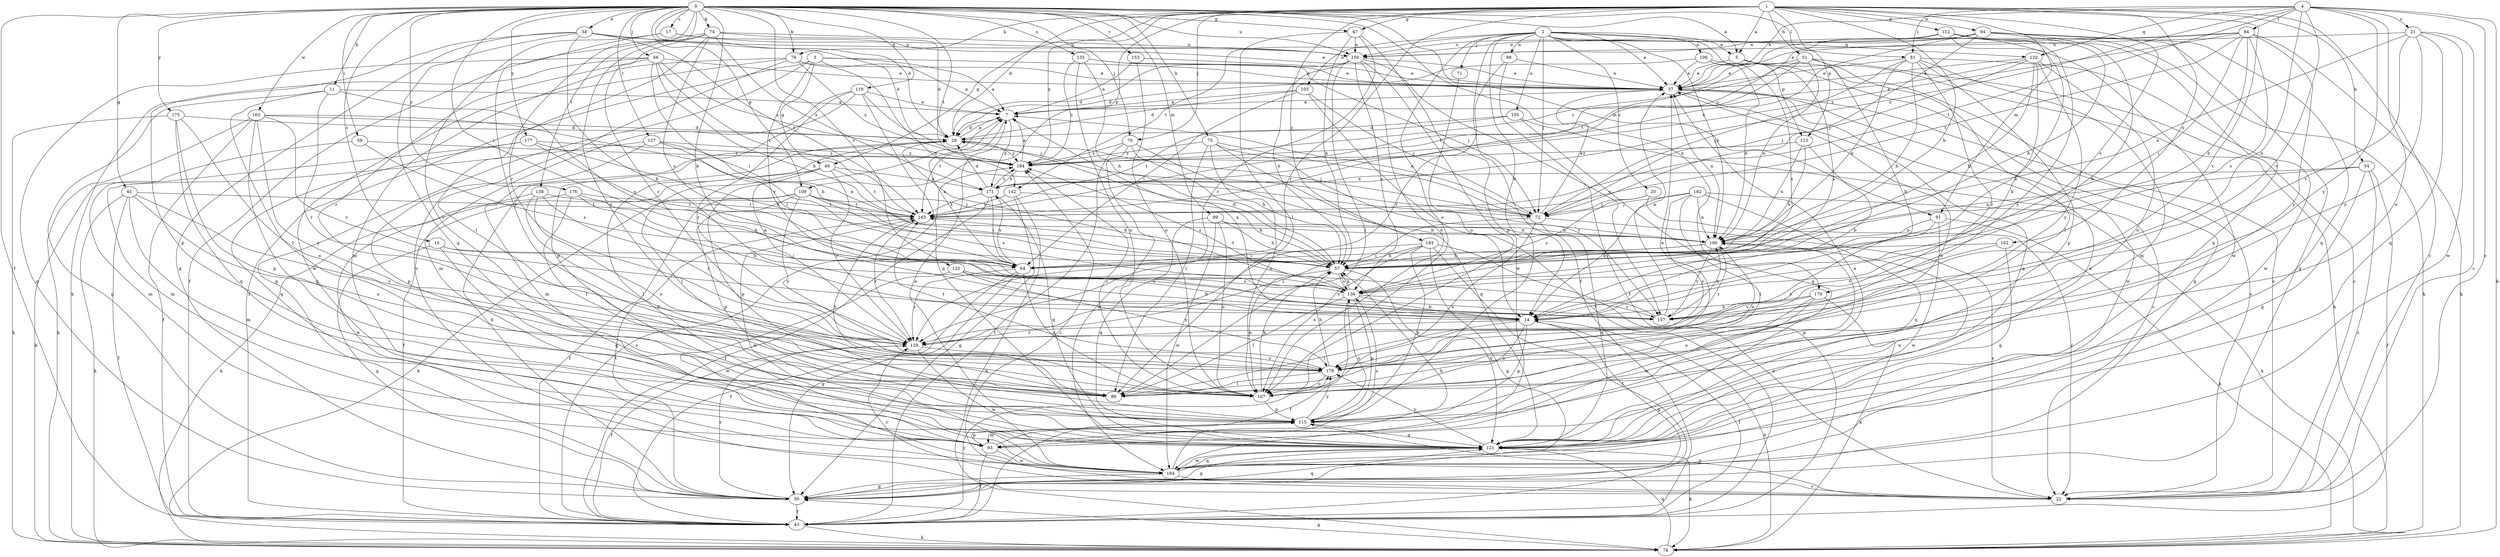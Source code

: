 strict digraph  {
0;
1;
2;
3;
4;
5;
7;
11;
14;
15;
17;
20;
21;
22;
29;
34;
37;
43;
45;
47;
49;
50;
51;
54;
57;
59;
64;
66;
70;
71;
72;
74;
75;
76;
78;
81;
84;
86;
89;
91;
93;
94;
98;
100;
102;
103;
105;
106;
107;
109;
112;
113;
115;
119;
120;
121;
125;
127;
129;
135;
136;
138;
142;
143;
150;
153;
157;
163;
164;
170;
171;
175;
176;
177;
178;
182;
183;
184;
0 -> 5  [label=a];
0 -> 11  [label=b];
0 -> 14  [label=b];
0 -> 15  [label=c];
0 -> 17  [label=c];
0 -> 29  [label=d];
0 -> 34  [label=e];
0 -> 43  [label=f];
0 -> 45  [label=g];
0 -> 47  [label=g];
0 -> 59  [label=i];
0 -> 64  [label=i];
0 -> 66  [label=j];
0 -> 70  [label=j];
0 -> 74  [label=k];
0 -> 75  [label=k];
0 -> 76  [label=k];
0 -> 81  [label=l];
0 -> 89  [label=m];
0 -> 91  [label=m];
0 -> 109  [label=p];
0 -> 119  [label=q];
0 -> 125  [label=r];
0 -> 127  [label=r];
0 -> 129  [label=r];
0 -> 135  [label=s];
0 -> 138  [label=t];
0 -> 142  [label=t];
0 -> 150  [label=u];
0 -> 153  [label=v];
0 -> 163  [label=w];
0 -> 170  [label=x];
0 -> 175  [label=y];
0 -> 176  [label=y];
0 -> 177  [label=y];
1 -> 5  [label=a];
1 -> 29  [label=d];
1 -> 47  [label=g];
1 -> 49  [label=g];
1 -> 51  [label=h];
1 -> 54  [label=h];
1 -> 57  [label=h];
1 -> 70  [label=j];
1 -> 76  [label=k];
1 -> 91  [label=m];
1 -> 94  [label=n];
1 -> 102  [label=o];
1 -> 109  [label=p];
1 -> 112  [label=p];
1 -> 113  [label=p];
1 -> 129  [label=r];
1 -> 136  [label=s];
1 -> 157  [label=v];
1 -> 183  [label=z];
1 -> 184  [label=z];
1 -> 22  [label=z];
2 -> 5  [label=a];
2 -> 14  [label=b];
2 -> 20  [label=c];
2 -> 37  [label=e];
2 -> 43  [label=f];
2 -> 71  [label=j];
2 -> 72  [label=j];
2 -> 98  [label=n];
2 -> 100  [label=n];
2 -> 103  [label=o];
2 -> 105  [label=o];
2 -> 106  [label=o];
2 -> 107  [label=o];
2 -> 113  [label=p];
2 -> 120  [label=q];
2 -> 142  [label=t];
2 -> 164  [label=w];
3 -> 7  [label=a];
3 -> 37  [label=e];
3 -> 43  [label=f];
3 -> 49  [label=g];
3 -> 50  [label=g];
3 -> 100  [label=n];
3 -> 157  [label=v];
4 -> 21  [label=c];
4 -> 22  [label=c];
4 -> 37  [label=e];
4 -> 78  [label=k];
4 -> 81  [label=l];
4 -> 84  [label=l];
4 -> 107  [label=o];
4 -> 120  [label=q];
4 -> 143  [label=t];
4 -> 157  [label=v];
4 -> 170  [label=x];
4 -> 171  [label=x];
4 -> 178  [label=y];
5 -> 37  [label=e];
5 -> 50  [label=g];
5 -> 78  [label=k];
5 -> 136  [label=s];
7 -> 29  [label=d];
7 -> 143  [label=t];
7 -> 171  [label=x];
11 -> 7  [label=a];
11 -> 50  [label=g];
11 -> 86  [label=l];
11 -> 129  [label=r];
11 -> 136  [label=s];
14 -> 7  [label=a];
14 -> 43  [label=f];
14 -> 50  [label=g];
14 -> 86  [label=l];
14 -> 107  [label=o];
14 -> 115  [label=p];
14 -> 129  [label=r];
15 -> 50  [label=g];
15 -> 64  [label=i];
15 -> 121  [label=q];
15 -> 157  [label=v];
17 -> 37  [label=e];
17 -> 86  [label=l];
17 -> 150  [label=u];
17 -> 178  [label=y];
20 -> 22  [label=c];
20 -> 72  [label=j];
20 -> 136  [label=s];
21 -> 22  [label=c];
21 -> 100  [label=n];
21 -> 121  [label=q];
21 -> 150  [label=u];
21 -> 157  [label=v];
21 -> 164  [label=w];
21 -> 178  [label=y];
22 -> 115  [label=p];
22 -> 129  [label=r];
22 -> 184  [label=z];
29 -> 7  [label=a];
29 -> 72  [label=j];
29 -> 93  [label=m];
29 -> 184  [label=z];
34 -> 14  [label=b];
34 -> 29  [label=d];
34 -> 50  [label=g];
34 -> 78  [label=k];
34 -> 121  [label=q];
34 -> 143  [label=t];
34 -> 150  [label=u];
37 -> 7  [label=a];
37 -> 22  [label=c];
37 -> 100  [label=n];
37 -> 121  [label=q];
37 -> 164  [label=w];
43 -> 78  [label=k];
43 -> 178  [label=y];
43 -> 184  [label=z];
45 -> 43  [label=f];
45 -> 78  [label=k];
45 -> 93  [label=m];
45 -> 107  [label=o];
45 -> 143  [label=t];
45 -> 178  [label=y];
47 -> 57  [label=h];
47 -> 86  [label=l];
47 -> 115  [label=p];
47 -> 129  [label=r];
47 -> 150  [label=u];
49 -> 43  [label=f];
49 -> 86  [label=l];
49 -> 115  [label=p];
49 -> 129  [label=r];
49 -> 143  [label=t];
49 -> 171  [label=x];
50 -> 29  [label=d];
50 -> 43  [label=f];
50 -> 121  [label=q];
50 -> 129  [label=r];
50 -> 143  [label=t];
51 -> 14  [label=b];
51 -> 22  [label=c];
51 -> 37  [label=e];
51 -> 86  [label=l];
51 -> 100  [label=n];
51 -> 143  [label=t];
51 -> 184  [label=z];
54 -> 22  [label=c];
54 -> 43  [label=f];
54 -> 100  [label=n];
54 -> 121  [label=q];
54 -> 171  [label=x];
57 -> 29  [label=d];
57 -> 107  [label=o];
57 -> 121  [label=q];
57 -> 136  [label=s];
57 -> 143  [label=t];
59 -> 78  [label=k];
59 -> 136  [label=s];
59 -> 184  [label=z];
64 -> 7  [label=a];
64 -> 43  [label=f];
64 -> 50  [label=g];
64 -> 107  [label=o];
64 -> 129  [label=r];
64 -> 171  [label=x];
66 -> 37  [label=e];
66 -> 50  [label=g];
66 -> 57  [label=h];
66 -> 64  [label=i];
66 -> 115  [label=p];
66 -> 129  [label=r];
66 -> 143  [label=t];
66 -> 184  [label=z];
70 -> 14  [label=b];
70 -> 43  [label=f];
70 -> 57  [label=h];
70 -> 164  [label=w];
70 -> 184  [label=z];
71 -> 107  [label=o];
72 -> 7  [label=a];
72 -> 22  [label=c];
72 -> 37  [label=e];
72 -> 107  [label=o];
72 -> 121  [label=q];
72 -> 129  [label=r];
74 -> 22  [label=c];
74 -> 29  [label=d];
74 -> 43  [label=f];
74 -> 129  [label=r];
74 -> 136  [label=s];
74 -> 150  [label=u];
74 -> 171  [label=x];
74 -> 178  [label=y];
75 -> 72  [label=j];
75 -> 86  [label=l];
75 -> 107  [label=o];
75 -> 121  [label=q];
75 -> 157  [label=v];
75 -> 184  [label=z];
76 -> 7  [label=a];
76 -> 37  [label=e];
76 -> 86  [label=l];
76 -> 93  [label=m];
76 -> 164  [label=w];
76 -> 184  [label=z];
78 -> 14  [label=b];
78 -> 50  [label=g];
78 -> 121  [label=q];
81 -> 37  [label=e];
81 -> 57  [label=h];
81 -> 72  [label=j];
81 -> 93  [label=m];
81 -> 100  [label=n];
81 -> 115  [label=p];
81 -> 129  [label=r];
81 -> 164  [label=w];
84 -> 37  [label=e];
84 -> 57  [label=h];
84 -> 64  [label=i];
84 -> 78  [label=k];
84 -> 136  [label=s];
84 -> 143  [label=t];
84 -> 150  [label=u];
84 -> 178  [label=y];
84 -> 184  [label=z];
86 -> 37  [label=e];
86 -> 143  [label=t];
89 -> 57  [label=h];
89 -> 100  [label=n];
89 -> 107  [label=o];
89 -> 121  [label=q];
89 -> 164  [label=w];
91 -> 78  [label=k];
91 -> 100  [label=n];
91 -> 164  [label=w];
91 -> 178  [label=y];
93 -> 37  [label=e];
93 -> 43  [label=f];
93 -> 115  [label=p];
93 -> 136  [label=s];
93 -> 164  [label=w];
94 -> 14  [label=b];
94 -> 50  [label=g];
94 -> 57  [label=h];
94 -> 72  [label=j];
94 -> 121  [label=q];
94 -> 150  [label=u];
94 -> 171  [label=x];
94 -> 184  [label=z];
98 -> 37  [label=e];
98 -> 43  [label=f];
98 -> 129  [label=r];
100 -> 57  [label=h];
100 -> 64  [label=i];
100 -> 115  [label=p];
100 -> 129  [label=r];
100 -> 157  [label=v];
102 -> 64  [label=i];
102 -> 121  [label=q];
102 -> 157  [label=v];
103 -> 7  [label=a];
103 -> 29  [label=d];
103 -> 43  [label=f];
103 -> 64  [label=i];
103 -> 72  [label=j];
105 -> 22  [label=c];
105 -> 29  [label=d];
105 -> 121  [label=q];
105 -> 143  [label=t];
106 -> 22  [label=c];
106 -> 29  [label=d];
106 -> 37  [label=e];
106 -> 100  [label=n];
106 -> 136  [label=s];
107 -> 57  [label=h];
107 -> 115  [label=p];
107 -> 184  [label=z];
109 -> 43  [label=f];
109 -> 72  [label=j];
109 -> 78  [label=k];
109 -> 115  [label=p];
109 -> 136  [label=s];
109 -> 143  [label=t];
109 -> 178  [label=y];
112 -> 14  [label=b];
112 -> 78  [label=k];
112 -> 121  [label=q];
112 -> 143  [label=t];
112 -> 150  [label=u];
112 -> 178  [label=y];
113 -> 14  [label=b];
113 -> 57  [label=h];
113 -> 100  [label=n];
113 -> 184  [label=z];
115 -> 37  [label=e];
115 -> 93  [label=m];
115 -> 121  [label=q];
115 -> 136  [label=s];
115 -> 178  [label=y];
119 -> 7  [label=a];
119 -> 72  [label=j];
119 -> 93  [label=m];
119 -> 115  [label=p];
119 -> 121  [label=q];
119 -> 129  [label=r];
120 -> 7  [label=a];
120 -> 14  [label=b];
120 -> 37  [label=e];
120 -> 57  [label=h];
120 -> 72  [label=j];
120 -> 107  [label=o];
120 -> 178  [label=y];
121 -> 7  [label=a];
121 -> 37  [label=e];
121 -> 50  [label=g];
121 -> 78  [label=k];
121 -> 100  [label=n];
121 -> 164  [label=w];
121 -> 178  [label=y];
125 -> 14  [label=b];
125 -> 136  [label=s];
125 -> 157  [label=v];
125 -> 164  [label=w];
125 -> 178  [label=y];
127 -> 64  [label=i];
127 -> 93  [label=m];
127 -> 100  [label=n];
127 -> 115  [label=p];
127 -> 184  [label=z];
129 -> 7  [label=a];
129 -> 43  [label=f];
129 -> 164  [label=w];
129 -> 178  [label=y];
135 -> 37  [label=e];
135 -> 57  [label=h];
135 -> 72  [label=j];
135 -> 107  [label=o];
135 -> 184  [label=z];
136 -> 14  [label=b];
136 -> 43  [label=f];
136 -> 57  [label=h];
136 -> 86  [label=l];
136 -> 115  [label=p];
136 -> 157  [label=v];
136 -> 184  [label=z];
138 -> 86  [label=l];
138 -> 107  [label=o];
138 -> 129  [label=r];
138 -> 143  [label=t];
138 -> 164  [label=w];
142 -> 50  [label=g];
142 -> 57  [label=h];
142 -> 78  [label=k];
142 -> 143  [label=t];
143 -> 100  [label=n];
143 -> 129  [label=r];
143 -> 164  [label=w];
150 -> 29  [label=d];
150 -> 37  [label=e];
150 -> 57  [label=h];
150 -> 86  [label=l];
150 -> 107  [label=o];
150 -> 136  [label=s];
150 -> 157  [label=v];
150 -> 164  [label=w];
153 -> 7  [label=a];
153 -> 37  [label=e];
153 -> 107  [label=o];
157 -> 29  [label=d];
157 -> 37  [label=e];
157 -> 100  [label=n];
163 -> 29  [label=d];
163 -> 43  [label=f];
163 -> 57  [label=h];
163 -> 78  [label=k];
163 -> 121  [label=q];
163 -> 157  [label=v];
163 -> 178  [label=y];
164 -> 22  [label=c];
164 -> 29  [label=d];
164 -> 50  [label=g];
164 -> 57  [label=h];
164 -> 121  [label=q];
170 -> 14  [label=b];
170 -> 78  [label=k];
170 -> 93  [label=m];
170 -> 107  [label=o];
170 -> 157  [label=v];
171 -> 29  [label=d];
171 -> 43  [label=f];
171 -> 64  [label=i];
171 -> 121  [label=q];
171 -> 143  [label=t];
171 -> 184  [label=z];
175 -> 29  [label=d];
175 -> 78  [label=k];
175 -> 107  [label=o];
175 -> 115  [label=p];
175 -> 121  [label=q];
176 -> 14  [label=b];
176 -> 57  [label=h];
176 -> 78  [label=k];
176 -> 86  [label=l];
176 -> 143  [label=t];
177 -> 57  [label=h];
177 -> 64  [label=i];
177 -> 93  [label=m];
177 -> 121  [label=q];
177 -> 184  [label=z];
178 -> 57  [label=h];
178 -> 86  [label=l];
178 -> 100  [label=n];
178 -> 107  [label=o];
178 -> 143  [label=t];
182 -> 14  [label=b];
182 -> 72  [label=j];
182 -> 78  [label=k];
182 -> 86  [label=l];
182 -> 100  [label=n];
182 -> 121  [label=q];
182 -> 178  [label=y];
183 -> 22  [label=c];
183 -> 43  [label=f];
183 -> 50  [label=g];
183 -> 57  [label=h];
183 -> 64  [label=i];
183 -> 107  [label=o];
183 -> 115  [label=p];
184 -> 7  [label=a];
184 -> 171  [label=x];
}
